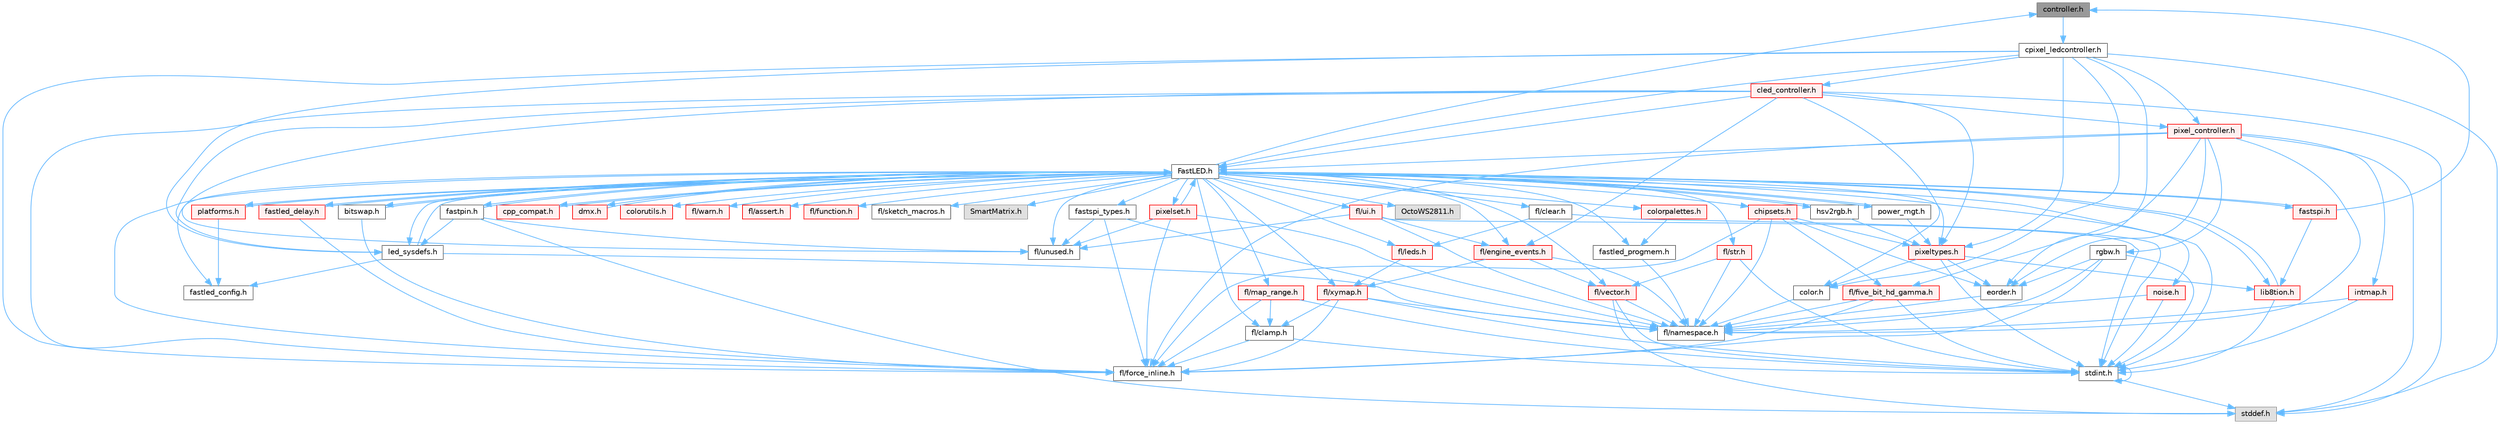 digraph "controller.h"
{
 // INTERACTIVE_SVG=YES
 // LATEX_PDF_SIZE
  bgcolor="transparent";
  edge [fontname=Helvetica,fontsize=10,labelfontname=Helvetica,labelfontsize=10];
  node [fontname=Helvetica,fontsize=10,shape=box,height=0.2,width=0.4];
  Node1 [id="Node000001",label="controller.h",height=0.2,width=0.4,color="gray40", fillcolor="grey60", style="filled", fontcolor="black",tooltip="deprecated: base definitions used by led controllers for writing out led data"];
  Node1 -> Node2 [id="edge1_Node000001_Node000002",color="steelblue1",style="solid",tooltip=" "];
  Node2 [id="Node000002",label="cpixel_ledcontroller.h",height=0.2,width=0.4,color="grey40", fillcolor="white", style="filled",URL="$d9/d57/cpixel__ledcontroller_8h.html",tooltip="defines the templated version of the CLEDController class"];
  Node2 -> Node3 [id="edge2_Node000002_Node000003",color="steelblue1",style="solid",tooltip=" "];
  Node3 [id="Node000003",label="stddef.h",height=0.2,width=0.4,color="grey60", fillcolor="#E0E0E0", style="filled",tooltip=" "];
  Node2 -> Node4 [id="edge3_Node000002_Node000004",color="steelblue1",style="solid",tooltip=" "];
  Node4 [id="Node000004",label="FastLED.h",height=0.2,width=0.4,color="grey40", fillcolor="white", style="filled",URL="$db/d97/_fast_l_e_d_8h.html",tooltip="central include file for FastLED, defines the CFastLED class/object"];
  Node4 -> Node5 [id="edge4_Node000004_Node000005",color="steelblue1",style="solid",tooltip=" "];
  Node5 [id="Node000005",label="stdint.h",height=0.2,width=0.4,color="grey40", fillcolor="white", style="filled",URL="$df/dd8/stdint_8h.html",tooltip=" "];
  Node5 -> Node3 [id="edge5_Node000005_Node000003",color="steelblue1",style="solid",tooltip=" "];
  Node5 -> Node5 [id="edge6_Node000005_Node000005",color="steelblue1",style="solid",tooltip=" "];
  Node4 -> Node6 [id="edge7_Node000004_Node000006",color="steelblue1",style="solid",tooltip=" "];
  Node6 [id="Node000006",label="SmartMatrix.h",height=0.2,width=0.4,color="grey60", fillcolor="#E0E0E0", style="filled",tooltip=" "];
  Node4 -> Node7 [id="edge8_Node000004_Node000007",color="steelblue1",style="solid",tooltip=" "];
  Node7 [id="Node000007",label="OctoWS2811.h",height=0.2,width=0.4,color="grey60", fillcolor="#E0E0E0", style="filled",tooltip=" "];
  Node4 -> Node8 [id="edge9_Node000004_Node000008",color="steelblue1",style="solid",tooltip=" "];
  Node8 [id="Node000008",label="fl/force_inline.h",height=0.2,width=0.4,color="grey40", fillcolor="white", style="filled",URL="$d4/d64/force__inline_8h.html",tooltip=" "];
  Node4 -> Node9 [id="edge10_Node000004_Node000009",color="steelblue1",style="solid",tooltip=" "];
  Node9 [id="Node000009",label="cpp_compat.h",height=0.2,width=0.4,color="red", fillcolor="#FFF0F0", style="filled",URL="$d9/d13/cpp__compat_8h.html",tooltip="Compatibility functions based on C++ version."];
  Node9 -> Node4 [id="edge11_Node000009_Node000004",color="steelblue1",style="solid",tooltip=" "];
  Node4 -> Node11 [id="edge12_Node000004_Node000011",color="steelblue1",style="solid",tooltip=" "];
  Node11 [id="Node000011",label="fastled_config.h",height=0.2,width=0.4,color="grey40", fillcolor="white", style="filled",URL="$d5/d11/fastled__config_8h.html",tooltip="Contains definitions that can be used to configure FastLED at compile time."];
  Node4 -> Node12 [id="edge13_Node000004_Node000012",color="steelblue1",style="solid",tooltip=" "];
  Node12 [id="Node000012",label="led_sysdefs.h",height=0.2,width=0.4,color="grey40", fillcolor="white", style="filled",URL="$d9/d3e/led__sysdefs_8h.html",tooltip="Determines which platform system definitions to include."];
  Node12 -> Node4 [id="edge14_Node000012_Node000004",color="steelblue1",style="solid",tooltip=" "];
  Node12 -> Node11 [id="edge15_Node000012_Node000011",color="steelblue1",style="solid",tooltip=" "];
  Node12 -> Node13 [id="edge16_Node000012_Node000013",color="steelblue1",style="solid",tooltip=" "];
  Node13 [id="Node000013",label="fl/namespace.h",height=0.2,width=0.4,color="grey40", fillcolor="white", style="filled",URL="$df/d2a/namespace_8h.html",tooltip="Implements the FastLED namespace macros."];
  Node4 -> Node14 [id="edge17_Node000004_Node000014",color="steelblue1",style="solid",tooltip=" "];
  Node14 [id="Node000014",label="fastled_delay.h",height=0.2,width=0.4,color="red", fillcolor="#FFF0F0", style="filled",URL="$d0/da8/fastled__delay_8h.html",tooltip="Utility functions and classes for managing delay cycles."];
  Node14 -> Node4 [id="edge18_Node000014_Node000004",color="steelblue1",style="solid",tooltip=" "];
  Node14 -> Node8 [id="edge19_Node000014_Node000008",color="steelblue1",style="solid",tooltip=" "];
  Node4 -> Node16 [id="edge20_Node000004_Node000016",color="steelblue1",style="solid",tooltip=" "];
  Node16 [id="Node000016",label="bitswap.h",height=0.2,width=0.4,color="grey40", fillcolor="white", style="filled",URL="$de/ded/bitswap_8h.html",tooltip="Functions for doing a rotation of bits/bytes used by parallel output."];
  Node16 -> Node4 [id="edge21_Node000016_Node000004",color="steelblue1",style="solid",tooltip=" "];
  Node16 -> Node8 [id="edge22_Node000016_Node000008",color="steelblue1",style="solid",tooltip=" "];
  Node4 -> Node1 [id="edge23_Node000004_Node000001",color="steelblue1",style="solid",tooltip=" "];
  Node4 -> Node17 [id="edge24_Node000004_Node000017",color="steelblue1",style="solid",tooltip=" "];
  Node17 [id="Node000017",label="fastpin.h",height=0.2,width=0.4,color="grey40", fillcolor="white", style="filled",URL="$db/d65/fastpin_8h.html",tooltip="Class base definitions for defining fast pin access."];
  Node17 -> Node4 [id="edge25_Node000017_Node000004",color="steelblue1",style="solid",tooltip=" "];
  Node17 -> Node12 [id="edge26_Node000017_Node000012",color="steelblue1",style="solid",tooltip=" "];
  Node17 -> Node3 [id="edge27_Node000017_Node000003",color="steelblue1",style="solid",tooltip=" "];
  Node17 -> Node18 [id="edge28_Node000017_Node000018",color="steelblue1",style="solid",tooltip=" "];
  Node18 [id="Node000018",label="fl/unused.h",height=0.2,width=0.4,color="grey40", fillcolor="white", style="filled",URL="$d8/d4b/unused_8h.html",tooltip=" "];
  Node4 -> Node19 [id="edge29_Node000004_Node000019",color="steelblue1",style="solid",tooltip=" "];
  Node19 [id="Node000019",label="fastspi_types.h",height=0.2,width=0.4,color="grey40", fillcolor="white", style="filled",URL="$d2/ddb/fastspi__types_8h.html",tooltip="Data types and constants used by SPI interfaces."];
  Node19 -> Node8 [id="edge30_Node000019_Node000008",color="steelblue1",style="solid",tooltip=" "];
  Node19 -> Node13 [id="edge31_Node000019_Node000013",color="steelblue1",style="solid",tooltip=" "];
  Node19 -> Node18 [id="edge32_Node000019_Node000018",color="steelblue1",style="solid",tooltip=" "];
  Node4 -> Node20 [id="edge33_Node000004_Node000020",color="steelblue1",style="solid",tooltip=" "];
  Node20 [id="Node000020",label="dmx.h",height=0.2,width=0.4,color="red", fillcolor="#FFF0F0", style="filled",URL="$d3/de1/dmx_8h.html",tooltip="Defines the DMX512-based LED controllers."];
  Node20 -> Node4 [id="edge34_Node000020_Node000004",color="steelblue1",style="solid",tooltip=" "];
  Node4 -> Node23 [id="edge35_Node000004_Node000023",color="steelblue1",style="solid",tooltip=" "];
  Node23 [id="Node000023",label="platforms.h",height=0.2,width=0.4,color="red", fillcolor="#FFF0F0", style="filled",URL="$da/dc9/platforms_8h.html",tooltip="Determines which platforms headers to include."];
  Node23 -> Node4 [id="edge36_Node000023_Node000004",color="steelblue1",style="solid",tooltip=" "];
  Node23 -> Node11 [id="edge37_Node000023_Node000011",color="steelblue1",style="solid",tooltip=" "];
  Node4 -> Node25 [id="edge38_Node000004_Node000025",color="steelblue1",style="solid",tooltip=" "];
  Node25 [id="Node000025",label="fastled_progmem.h",height=0.2,width=0.4,color="grey40", fillcolor="white", style="filled",URL="$df/dab/fastled__progmem_8h.html",tooltip="Wrapper definitions to allow seamless use of PROGMEM in environments that have it."];
  Node25 -> Node13 [id="edge39_Node000025_Node000013",color="steelblue1",style="solid",tooltip=" "];
  Node4 -> Node26 [id="edge40_Node000004_Node000026",color="steelblue1",style="solid",tooltip=" "];
  Node26 [id="Node000026",label="lib8tion.h",height=0.2,width=0.4,color="red", fillcolor="#FFF0F0", style="filled",URL="$df/da5/lib8tion_8h.html",tooltip="Fast, efficient 8-bit math functions specifically designed for high-performance LED programming."];
  Node26 -> Node4 [id="edge41_Node000026_Node000004",color="steelblue1",style="solid",tooltip=" "];
  Node26 -> Node5 [id="edge42_Node000026_Node000005",color="steelblue1",style="solid",tooltip=" "];
  Node4 -> Node57 [id="edge43_Node000004_Node000057",color="steelblue1",style="solid",tooltip=" "];
  Node57 [id="Node000057",label="pixeltypes.h",height=0.2,width=0.4,color="red", fillcolor="#FFF0F0", style="filled",URL="$d2/dba/pixeltypes_8h.html",tooltip="Includes defintions for RGB and HSV pixels."];
  Node57 -> Node5 [id="edge44_Node000057_Node000005",color="steelblue1",style="solid",tooltip=" "];
  Node57 -> Node26 [id="edge45_Node000057_Node000026",color="steelblue1",style="solid",tooltip=" "];
  Node57 -> Node53 [id="edge46_Node000057_Node000053",color="steelblue1",style="solid",tooltip=" "];
  Node53 [id="Node000053",label="color.h",height=0.2,width=0.4,color="grey40", fillcolor="white", style="filled",URL="$d2/d6b/src_2color_8h.html",tooltip="Contains definitions for color correction and temperature."];
  Node53 -> Node13 [id="edge47_Node000053_Node000013",color="steelblue1",style="solid",tooltip=" "];
  Node57 -> Node58 [id="edge48_Node000057_Node000058",color="steelblue1",style="solid",tooltip=" "];
  Node58 [id="Node000058",label="eorder.h",height=0.2,width=0.4,color="grey40", fillcolor="white", style="filled",URL="$db/d07/eorder_8h.html",tooltip="Defines color channel ordering enumerations."];
  Node58 -> Node13 [id="edge49_Node000058_Node000013",color="steelblue1",style="solid",tooltip=" "];
  Node4 -> Node60 [id="edge50_Node000004_Node000060",color="steelblue1",style="solid",tooltip=" "];
  Node60 [id="Node000060",label="hsv2rgb.h",height=0.2,width=0.4,color="grey40", fillcolor="white", style="filled",URL="$de/d9a/hsv2rgb_8h.html",tooltip="Functions to convert from the HSV colorspace to the RGB colorspace."];
  Node60 -> Node4 [id="edge51_Node000060_Node000004",color="steelblue1",style="solid",tooltip=" "];
  Node60 -> Node57 [id="edge52_Node000060_Node000057",color="steelblue1",style="solid",tooltip=" "];
  Node4 -> Node61 [id="edge53_Node000004_Node000061",color="steelblue1",style="solid",tooltip=" "];
  Node61 [id="Node000061",label="colorutils.h",height=0.2,width=0.4,color="red", fillcolor="#FFF0F0", style="filled",URL="$d1/dfb/colorutils_8h.html",tooltip=" "];
  Node4 -> Node69 [id="edge54_Node000004_Node000069",color="steelblue1",style="solid",tooltip=" "];
  Node69 [id="Node000069",label="pixelset.h",height=0.2,width=0.4,color="red", fillcolor="#FFF0F0", style="filled",URL="$d4/d46/pixelset_8h.html",tooltip="Declares classes for managing logical groups of LEDs."];
  Node69 -> Node8 [id="edge55_Node000069_Node000008",color="steelblue1",style="solid",tooltip=" "];
  Node69 -> Node13 [id="edge56_Node000069_Node000013",color="steelblue1",style="solid",tooltip=" "];
  Node69 -> Node18 [id="edge57_Node000069_Node000018",color="steelblue1",style="solid",tooltip=" "];
  Node69 -> Node4 [id="edge58_Node000069_Node000004",color="steelblue1",style="solid",tooltip=" "];
  Node4 -> Node70 [id="edge59_Node000004_Node000070",color="steelblue1",style="solid",tooltip=" "];
  Node70 [id="Node000070",label="colorpalettes.h",height=0.2,width=0.4,color="red", fillcolor="#FFF0F0", style="filled",URL="$dc/dcc/colorpalettes_8h.html",tooltip="Declarations for the predefined color palettes supplied by FastLED."];
  Node70 -> Node25 [id="edge60_Node000070_Node000025",color="steelblue1",style="solid",tooltip=" "];
  Node4 -> Node71 [id="edge61_Node000004_Node000071",color="steelblue1",style="solid",tooltip=" "];
  Node71 [id="Node000071",label="noise.h",height=0.2,width=0.4,color="red", fillcolor="#FFF0F0", style="filled",URL="$d1/d31/noise_8h.html",tooltip="Functions to generate and fill arrays with noise."];
  Node71 -> Node5 [id="edge62_Node000071_Node000005",color="steelblue1",style="solid",tooltip=" "];
  Node71 -> Node13 [id="edge63_Node000071_Node000013",color="steelblue1",style="solid",tooltip=" "];
  Node4 -> Node72 [id="edge64_Node000004_Node000072",color="steelblue1",style="solid",tooltip=" "];
  Node72 [id="Node000072",label="power_mgt.h",height=0.2,width=0.4,color="grey40", fillcolor="white", style="filled",URL="$dc/d5b/power__mgt_8h.html",tooltip="Functions to limit the power used by FastLED."];
  Node72 -> Node4 [id="edge65_Node000072_Node000004",color="steelblue1",style="solid",tooltip=" "];
  Node72 -> Node57 [id="edge66_Node000072_Node000057",color="steelblue1",style="solid",tooltip=" "];
  Node4 -> Node73 [id="edge67_Node000004_Node000073",color="steelblue1",style="solid",tooltip=" "];
  Node73 [id="Node000073",label="fastspi.h",height=0.2,width=0.4,color="red", fillcolor="#FFF0F0", style="filled",URL="$d6/ddc/fastspi_8h.html",tooltip="Serial peripheral interface (SPI) definitions per platform."];
  Node73 -> Node4 [id="edge68_Node000073_Node000004",color="steelblue1",style="solid",tooltip=" "];
  Node73 -> Node1 [id="edge69_Node000073_Node000001",color="steelblue1",style="solid",tooltip=" "];
  Node73 -> Node26 [id="edge70_Node000073_Node000026",color="steelblue1",style="solid",tooltip=" "];
  Node4 -> Node75 [id="edge71_Node000004_Node000075",color="steelblue1",style="solid",tooltip=" "];
  Node75 [id="Node000075",label="chipsets.h",height=0.2,width=0.4,color="red", fillcolor="#FFF0F0", style="filled",URL="$db/d66/chipsets_8h.html",tooltip="Contains the bulk of the definitions for the various LED chipsets supported."];
  Node75 -> Node57 [id="edge72_Node000075_Node000057",color="steelblue1",style="solid",tooltip=" "];
  Node75 -> Node76 [id="edge73_Node000075_Node000076",color="steelblue1",style="solid",tooltip=" "];
  Node76 [id="Node000076",label="fl/five_bit_hd_gamma.h",height=0.2,width=0.4,color="red", fillcolor="#FFF0F0", style="filled",URL="$dc/d44/five__bit__hd__gamma_8h.html",tooltip="Declares functions for five-bit gamma correction."];
  Node76 -> Node5 [id="edge74_Node000076_Node000005",color="steelblue1",style="solid",tooltip=" "];
  Node76 -> Node8 [id="edge75_Node000076_Node000008",color="steelblue1",style="solid",tooltip=" "];
  Node76 -> Node13 [id="edge76_Node000076_Node000013",color="steelblue1",style="solid",tooltip=" "];
  Node75 -> Node8 [id="edge77_Node000075_Node000008",color="steelblue1",style="solid",tooltip=" "];
  Node75 -> Node58 [id="edge78_Node000075_Node000058",color="steelblue1",style="solid",tooltip=" "];
  Node75 -> Node13 [id="edge79_Node000075_Node000013",color="steelblue1",style="solid",tooltip=" "];
  Node4 -> Node79 [id="edge80_Node000004_Node000079",color="steelblue1",style="solid",tooltip=" "];
  Node79 [id="Node000079",label="fl/engine_events.h",height=0.2,width=0.4,color="red", fillcolor="#FFF0F0", style="filled",URL="$db/dc0/engine__events_8h.html",tooltip=" "];
  Node79 -> Node13 [id="edge81_Node000079_Node000013",color="steelblue1",style="solid",tooltip=" "];
  Node79 -> Node46 [id="edge82_Node000079_Node000046",color="steelblue1",style="solid",tooltip=" "];
  Node46 [id="Node000046",label="fl/vector.h",height=0.2,width=0.4,color="red", fillcolor="#FFF0F0", style="filled",URL="$d6/d68/vector_8h.html",tooltip=" "];
  Node46 -> Node3 [id="edge83_Node000046_Node000003",color="steelblue1",style="solid",tooltip=" "];
  Node46 -> Node5 [id="edge84_Node000046_Node000005",color="steelblue1",style="solid",tooltip=" "];
  Node46 -> Node13 [id="edge85_Node000046_Node000013",color="steelblue1",style="solid",tooltip=" "];
  Node79 -> Node66 [id="edge86_Node000079_Node000066",color="steelblue1",style="solid",tooltip=" "];
  Node66 [id="Node000066",label="fl/xymap.h",height=0.2,width=0.4,color="red", fillcolor="#FFF0F0", style="filled",URL="$da/d61/xymap_8h.html",tooltip=" "];
  Node66 -> Node5 [id="edge87_Node000066_Node000005",color="steelblue1",style="solid",tooltip=" "];
  Node66 -> Node35 [id="edge88_Node000066_Node000035",color="steelblue1",style="solid",tooltip=" "];
  Node35 [id="Node000035",label="fl/clamp.h",height=0.2,width=0.4,color="grey40", fillcolor="white", style="filled",URL="$d6/dd3/clamp_8h.html",tooltip=" "];
  Node35 -> Node5 [id="edge89_Node000035_Node000005",color="steelblue1",style="solid",tooltip=" "];
  Node35 -> Node8 [id="edge90_Node000035_Node000008",color="steelblue1",style="solid",tooltip=" "];
  Node66 -> Node8 [id="edge91_Node000066_Node000008",color="steelblue1",style="solid",tooltip=" "];
  Node66 -> Node13 [id="edge92_Node000066_Node000013",color="steelblue1",style="solid",tooltip=" "];
  Node4 -> Node86 [id="edge93_Node000004_Node000086",color="steelblue1",style="solid",tooltip=" "];
  Node86 [id="Node000086",label="fl/leds.h",height=0.2,width=0.4,color="red", fillcolor="#FFF0F0", style="filled",URL="$da/d78/leds_8h.html",tooltip=" "];
  Node86 -> Node66 [id="edge94_Node000086_Node000066",color="steelblue1",style="solid",tooltip=" "];
  Node4 -> Node32 [id="edge95_Node000004_Node000032",color="steelblue1",style="solid",tooltip=" "];
  Node32 [id="Node000032",label="fl/str.h",height=0.2,width=0.4,color="red", fillcolor="#FFF0F0", style="filled",URL="$d1/d93/str_8h.html",tooltip=" "];
  Node32 -> Node5 [id="edge96_Node000032_Node000005",color="steelblue1",style="solid",tooltip=" "];
  Node32 -> Node13 [id="edge97_Node000032_Node000013",color="steelblue1",style="solid",tooltip=" "];
  Node32 -> Node46 [id="edge98_Node000032_Node000046",color="steelblue1",style="solid",tooltip=" "];
  Node4 -> Node66 [id="edge99_Node000004_Node000066",color="steelblue1",style="solid",tooltip=" "];
  Node4 -> Node35 [id="edge100_Node000004_Node000035",color="steelblue1",style="solid",tooltip=" "];
  Node4 -> Node36 [id="edge101_Node000004_Node000036",color="steelblue1",style="solid",tooltip=" "];
  Node36 [id="Node000036",label="fl/map_range.h",height=0.2,width=0.4,color="red", fillcolor="#FFF0F0", style="filled",URL="$d1/d47/map__range_8h.html",tooltip=" "];
  Node36 -> Node5 [id="edge102_Node000036_Node000005",color="steelblue1",style="solid",tooltip=" "];
  Node36 -> Node35 [id="edge103_Node000036_Node000035",color="steelblue1",style="solid",tooltip=" "];
  Node36 -> Node8 [id="edge104_Node000036_Node000008",color="steelblue1",style="solid",tooltip=" "];
  Node4 -> Node87 [id="edge105_Node000004_Node000087",color="steelblue1",style="solid",tooltip=" "];
  Node87 [id="Node000087",label="fl/warn.h",height=0.2,width=0.4,color="red", fillcolor="#FFF0F0", style="filled",URL="$de/d77/warn_8h.html",tooltip=" "];
  Node4 -> Node82 [id="edge106_Node000004_Node000082",color="steelblue1",style="solid",tooltip=" "];
  Node82 [id="Node000082",label="fl/assert.h",height=0.2,width=0.4,color="red", fillcolor="#FFF0F0", style="filled",URL="$dc/da7/assert_8h.html",tooltip=" "];
  Node4 -> Node18 [id="edge107_Node000004_Node000018",color="steelblue1",style="solid",tooltip=" "];
  Node4 -> Node46 [id="edge108_Node000004_Node000046",color="steelblue1",style="solid",tooltip=" "];
  Node4 -> Node90 [id="edge109_Node000004_Node000090",color="steelblue1",style="solid",tooltip=" "];
  Node90 [id="Node000090",label="fl/function.h",height=0.2,width=0.4,color="red", fillcolor="#FFF0F0", style="filled",URL="$dd/d67/function_8h.html",tooltip=" "];
  Node4 -> Node91 [id="edge110_Node000004_Node000091",color="steelblue1",style="solid",tooltip=" "];
  Node91 [id="Node000091",label="fl/clear.h",height=0.2,width=0.4,color="grey40", fillcolor="white", style="filled",URL="$df/db0/clear_8h.html",tooltip=" "];
  Node91 -> Node86 [id="edge111_Node000091_Node000086",color="steelblue1",style="solid",tooltip=" "];
  Node91 -> Node5 [id="edge112_Node000091_Node000005",color="steelblue1",style="solid",tooltip=" "];
  Node4 -> Node92 [id="edge113_Node000004_Node000092",color="steelblue1",style="solid",tooltip=" "];
  Node92 [id="Node000092",label="fl/ui.h",height=0.2,width=0.4,color="red", fillcolor="#FFF0F0", style="filled",URL="$d9/d3b/ui_8h.html",tooltip=" "];
  Node92 -> Node5 [id="edge114_Node000092_Node000005",color="steelblue1",style="solid",tooltip=" "];
  Node92 -> Node79 [id="edge115_Node000092_Node000079",color="steelblue1",style="solid",tooltip=" "];
  Node92 -> Node13 [id="edge116_Node000092_Node000013",color="steelblue1",style="solid",tooltip=" "];
  Node92 -> Node18 [id="edge117_Node000092_Node000018",color="steelblue1",style="solid",tooltip=" "];
  Node4 -> Node101 [id="edge118_Node000004_Node000101",color="steelblue1",style="solid",tooltip=" "];
  Node101 [id="Node000101",label="fl/sketch_macros.h",height=0.2,width=0.4,color="grey40", fillcolor="white", style="filled",URL="$d1/dbc/sketch__macros_8h.html",tooltip=" "];
  Node2 -> Node12 [id="edge119_Node000002_Node000012",color="steelblue1",style="solid",tooltip=" "];
  Node2 -> Node57 [id="edge120_Node000002_Node000057",color="steelblue1",style="solid",tooltip=" "];
  Node2 -> Node53 [id="edge121_Node000002_Node000053",color="steelblue1",style="solid",tooltip=" "];
  Node2 -> Node58 [id="edge122_Node000002_Node000058",color="steelblue1",style="solid",tooltip=" "];
  Node2 -> Node8 [id="edge123_Node000002_Node000008",color="steelblue1",style="solid",tooltip=" "];
  Node2 -> Node102 [id="edge124_Node000002_Node000102",color="steelblue1",style="solid",tooltip=" "];
  Node102 [id="Node000102",label="pixel_controller.h",height=0.2,width=0.4,color="red", fillcolor="#FFF0F0", style="filled",URL="$d5/d4d/pixel__controller_8h.html",tooltip="Low level pixel data writing class."];
  Node102 -> Node3 [id="edge125_Node000102_Node000003",color="steelblue1",style="solid",tooltip=" "];
  Node102 -> Node54 [id="edge126_Node000102_Node000054",color="steelblue1",style="solid",tooltip=" "];
  Node54 [id="Node000054",label="intmap.h",height=0.2,width=0.4,color="red", fillcolor="#FFF0F0", style="filled",URL="$d8/d54/intmap_8h.html",tooltip="Defines integer mapping functions."];
  Node54 -> Node13 [id="edge127_Node000054_Node000013",color="steelblue1",style="solid",tooltip=" "];
  Node54 -> Node5 [id="edge128_Node000054_Node000005",color="steelblue1",style="solid",tooltip=" "];
  Node102 -> Node78 [id="edge129_Node000102_Node000078",color="steelblue1",style="solid",tooltip=" "];
  Node78 [id="Node000078",label="rgbw.h",height=0.2,width=0.4,color="grey40", fillcolor="white", style="filled",URL="$d7/dbb/rgbw_8h.html",tooltip="Functions for red, green, blue, white (RGBW) output."];
  Node78 -> Node5 [id="edge130_Node000078_Node000005",color="steelblue1",style="solid",tooltip=" "];
  Node78 -> Node8 [id="edge131_Node000078_Node000008",color="steelblue1",style="solid",tooltip=" "];
  Node78 -> Node13 [id="edge132_Node000078_Node000013",color="steelblue1",style="solid",tooltip=" "];
  Node78 -> Node58 [id="edge133_Node000078_Node000058",color="steelblue1",style="solid",tooltip=" "];
  Node102 -> Node76 [id="edge134_Node000102_Node000076",color="steelblue1",style="solid",tooltip=" "];
  Node102 -> Node8 [id="edge135_Node000102_Node000008",color="steelblue1",style="solid",tooltip=" "];
  Node102 -> Node13 [id="edge136_Node000102_Node000013",color="steelblue1",style="solid",tooltip=" "];
  Node102 -> Node58 [id="edge137_Node000102_Node000058",color="steelblue1",style="solid",tooltip=" "];
  Node102 -> Node4 [id="edge138_Node000102_Node000004",color="steelblue1",style="solid",tooltip=" "];
  Node2 -> Node104 [id="edge139_Node000002_Node000104",color="steelblue1",style="solid",tooltip=" "];
  Node104 [id="Node000104",label="cled_controller.h",height=0.2,width=0.4,color="red", fillcolor="#FFF0F0", style="filled",URL="$db/d6d/cled__controller_8h.html",tooltip="base definitions used by led controllers for writing out led data"];
  Node104 -> Node3 [id="edge140_Node000104_Node000003",color="steelblue1",style="solid",tooltip=" "];
  Node104 -> Node4 [id="edge141_Node000104_Node000004",color="steelblue1",style="solid",tooltip=" "];
  Node104 -> Node12 [id="edge142_Node000104_Node000012",color="steelblue1",style="solid",tooltip=" "];
  Node104 -> Node57 [id="edge143_Node000104_Node000057",color="steelblue1",style="solid",tooltip=" "];
  Node104 -> Node53 [id="edge144_Node000104_Node000053",color="steelblue1",style="solid",tooltip=" "];
  Node104 -> Node8 [id="edge145_Node000104_Node000008",color="steelblue1",style="solid",tooltip=" "];
  Node104 -> Node18 [id="edge146_Node000104_Node000018",color="steelblue1",style="solid",tooltip=" "];
  Node104 -> Node102 [id="edge147_Node000104_Node000102",color="steelblue1",style="solid",tooltip=" "];
  Node104 -> Node79 [id="edge148_Node000104_Node000079",color="steelblue1",style="solid",tooltip=" "];
}
